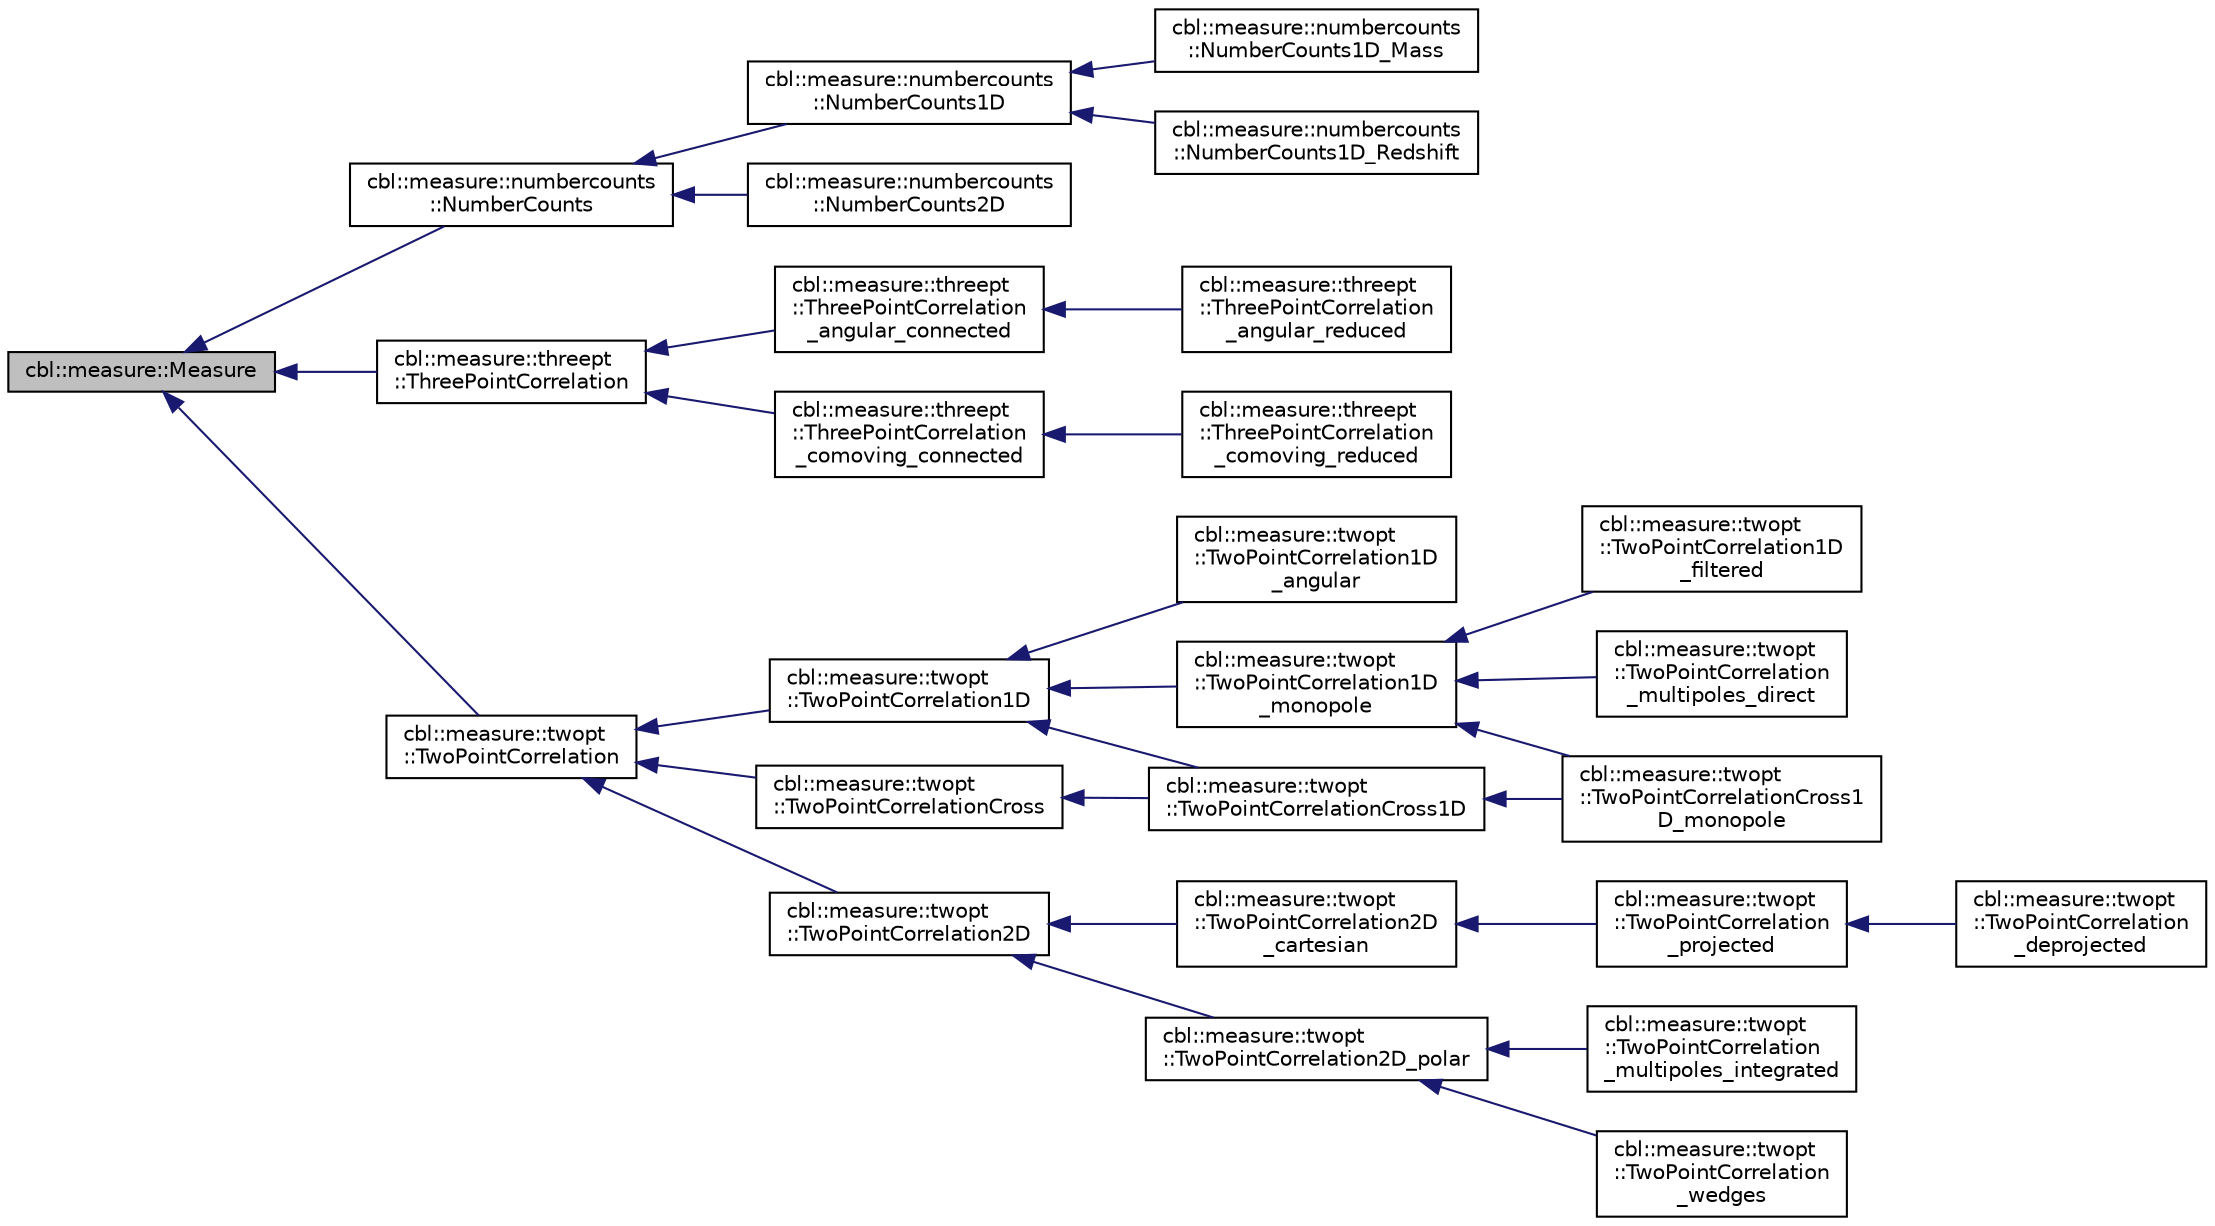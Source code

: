 digraph "cbl::measure::Measure"
{
  edge [fontname="Helvetica",fontsize="10",labelfontname="Helvetica",labelfontsize="10"];
  node [fontname="Helvetica",fontsize="10",shape=record];
  rankdir="LR";
  Node0 [label="cbl::measure::Measure",height=0.2,width=0.4,color="black", fillcolor="grey75", style="filled", fontcolor="black"];
  Node0 -> Node1 [dir="back",color="midnightblue",fontsize="10",style="solid",fontname="Helvetica"];
  Node1 [label="cbl::measure::numbercounts\l::NumberCounts",height=0.2,width=0.4,color="black", fillcolor="white", style="filled",URL="$df/df8/classcbl_1_1measure_1_1numbercounts_1_1NumberCounts.html",tooltip="The class NumberCounts. "];
  Node1 -> Node2 [dir="back",color="midnightblue",fontsize="10",style="solid",fontname="Helvetica"];
  Node2 [label="cbl::measure::numbercounts\l::NumberCounts1D",height=0.2,width=0.4,color="black", fillcolor="white", style="filled",URL="$d4/d5a/classcbl_1_1measure_1_1numbercounts_1_1NumberCounts1D.html",tooltip="The class NumberCounts1D. "];
  Node2 -> Node3 [dir="back",color="midnightblue",fontsize="10",style="solid",fontname="Helvetica"];
  Node3 [label="cbl::measure::numbercounts\l::NumberCounts1D_Mass",height=0.2,width=0.4,color="black", fillcolor="white", style="filled",URL="$d9/d50/classcbl_1_1measure_1_1numbercounts_1_1NumberCounts1D__Mass.html",tooltip="The class NumberCounts1D_Mass. "];
  Node2 -> Node4 [dir="back",color="midnightblue",fontsize="10",style="solid",fontname="Helvetica"];
  Node4 [label="cbl::measure::numbercounts\l::NumberCounts1D_Redshift",height=0.2,width=0.4,color="black", fillcolor="white", style="filled",URL="$d9/d28/classcbl_1_1measure_1_1numbercounts_1_1NumberCounts1D__Redshift.html",tooltip="The class NumberCounts1D_Redshift. "];
  Node1 -> Node5 [dir="back",color="midnightblue",fontsize="10",style="solid",fontname="Helvetica"];
  Node5 [label="cbl::measure::numbercounts\l::NumberCounts2D",height=0.2,width=0.4,color="black", fillcolor="white", style="filled",URL="$d6/de5/classcbl_1_1measure_1_1numbercounts_1_1NumberCounts2D.html",tooltip="The class NumberCounts2D. "];
  Node0 -> Node6 [dir="back",color="midnightblue",fontsize="10",style="solid",fontname="Helvetica"];
  Node6 [label="cbl::measure::threept\l::ThreePointCorrelation",height=0.2,width=0.4,color="black", fillcolor="white", style="filled",URL="$d5/df5/classcbl_1_1measure_1_1threept_1_1ThreePointCorrelation.html",tooltip="The class ThreePointCorrelation. "];
  Node6 -> Node7 [dir="back",color="midnightblue",fontsize="10",style="solid",fontname="Helvetica"];
  Node7 [label="cbl::measure::threept\l::ThreePointCorrelation\l_angular_connected",height=0.2,width=0.4,color="black", fillcolor="white", style="filled",URL="$d9/d1e/classcbl_1_1measure_1_1threept_1_1ThreePointCorrelation__angular__connected.html",tooltip="The class ThreePointCorrelation_angular_connected. "];
  Node7 -> Node8 [dir="back",color="midnightblue",fontsize="10",style="solid",fontname="Helvetica"];
  Node8 [label="cbl::measure::threept\l::ThreePointCorrelation\l_angular_reduced",height=0.2,width=0.4,color="black", fillcolor="white", style="filled",URL="$de/d62/classcbl_1_1measure_1_1threept_1_1ThreePointCorrelation__angular__reduced.html",tooltip="The class ThreePointCorrelation_angular_reduced. "];
  Node6 -> Node9 [dir="back",color="midnightblue",fontsize="10",style="solid",fontname="Helvetica"];
  Node9 [label="cbl::measure::threept\l::ThreePointCorrelation\l_comoving_connected",height=0.2,width=0.4,color="black", fillcolor="white", style="filled",URL="$db/d62/classcbl_1_1measure_1_1threept_1_1ThreePointCorrelation__comoving__connected.html",tooltip="The class ThreePointCorrelation_comoving_connected. "];
  Node9 -> Node10 [dir="back",color="midnightblue",fontsize="10",style="solid",fontname="Helvetica"];
  Node10 [label="cbl::measure::threept\l::ThreePointCorrelation\l_comoving_reduced",height=0.2,width=0.4,color="black", fillcolor="white", style="filled",URL="$dc/d22/classcbl_1_1measure_1_1threept_1_1ThreePointCorrelation__comoving__reduced.html",tooltip="The class ThreePointCorrelation_comoving_reduced. "];
  Node0 -> Node11 [dir="back",color="midnightblue",fontsize="10",style="solid",fontname="Helvetica"];
  Node11 [label="cbl::measure::twopt\l::TwoPointCorrelation",height=0.2,width=0.4,color="black", fillcolor="white", style="filled",URL="$d6/d07/classcbl_1_1measure_1_1twopt_1_1TwoPointCorrelation.html",tooltip="The class TwoPointCorrelation. "];
  Node11 -> Node12 [dir="back",color="midnightblue",fontsize="10",style="solid",fontname="Helvetica"];
  Node12 [label="cbl::measure::twopt\l::TwoPointCorrelation1D",height=0.2,width=0.4,color="black", fillcolor="white", style="filled",URL="$d9/d23/classcbl_1_1measure_1_1twopt_1_1TwoPointCorrelation1D.html",tooltip="The class TwoPointCorrelation1D. "];
  Node12 -> Node13 [dir="back",color="midnightblue",fontsize="10",style="solid",fontname="Helvetica"];
  Node13 [label="cbl::measure::twopt\l::TwoPointCorrelation1D\l_angular",height=0.2,width=0.4,color="black", fillcolor="white", style="filled",URL="$d7/d23/classcbl_1_1measure_1_1twopt_1_1TwoPointCorrelation1D__angular.html",tooltip="The class TwoPointCorrelation1D_angular. "];
  Node12 -> Node14 [dir="back",color="midnightblue",fontsize="10",style="solid",fontname="Helvetica"];
  Node14 [label="cbl::measure::twopt\l::TwoPointCorrelation1D\l_monopole",height=0.2,width=0.4,color="black", fillcolor="white", style="filled",URL="$d3/de8/classcbl_1_1measure_1_1twopt_1_1TwoPointCorrelation1D__monopole.html",tooltip="The class TwoPointCorrelation1D_monopole. "];
  Node14 -> Node15 [dir="back",color="midnightblue",fontsize="10",style="solid",fontname="Helvetica"];
  Node15 [label="cbl::measure::twopt\l::TwoPointCorrelation1D\l_filtered",height=0.2,width=0.4,color="black", fillcolor="white", style="filled",URL="$dd/d4e/classcbl_1_1measure_1_1twopt_1_1TwoPointCorrelation1D__filtered.html",tooltip="The class TwoPointCorrelation1D_filtered. "];
  Node14 -> Node16 [dir="back",color="midnightblue",fontsize="10",style="solid",fontname="Helvetica"];
  Node16 [label="cbl::measure::twopt\l::TwoPointCorrelation\l_multipoles_direct",height=0.2,width=0.4,color="black", fillcolor="white", style="filled",URL="$dd/d4a/classcbl_1_1measure_1_1twopt_1_1TwoPointCorrelation__multipoles__direct.html",tooltip="The class TwoPointCorrelation_multipoles_direct. "];
  Node14 -> Node17 [dir="back",color="midnightblue",fontsize="10",style="solid",fontname="Helvetica"];
  Node17 [label="cbl::measure::twopt\l::TwoPointCorrelationCross1\lD_monopole",height=0.2,width=0.4,color="black", fillcolor="white", style="filled",URL="$d9/ddd/classcbl_1_1measure_1_1twopt_1_1TwoPointCorrelationCross1D__monopole.html",tooltip="The class TwoPointCorrelationCross1D_monopole. "];
  Node12 -> Node18 [dir="back",color="midnightblue",fontsize="10",style="solid",fontname="Helvetica"];
  Node18 [label="cbl::measure::twopt\l::TwoPointCorrelationCross1D",height=0.2,width=0.4,color="black", fillcolor="white", style="filled",URL="$d8/de8/classcbl_1_1measure_1_1twopt_1_1TwoPointCorrelationCross1D.html",tooltip="The class TwoPointCorrelationCross1D. "];
  Node18 -> Node17 [dir="back",color="midnightblue",fontsize="10",style="solid",fontname="Helvetica"];
  Node11 -> Node19 [dir="back",color="midnightblue",fontsize="10",style="solid",fontname="Helvetica"];
  Node19 [label="cbl::measure::twopt\l::TwoPointCorrelation2D",height=0.2,width=0.4,color="black", fillcolor="white", style="filled",URL="$dd/d19/classcbl_1_1measure_1_1twopt_1_1TwoPointCorrelation2D.html",tooltip="The class TwoPointCorrelation2D. "];
  Node19 -> Node20 [dir="back",color="midnightblue",fontsize="10",style="solid",fontname="Helvetica"];
  Node20 [label="cbl::measure::twopt\l::TwoPointCorrelation2D\l_cartesian",height=0.2,width=0.4,color="black", fillcolor="white", style="filled",URL="$d5/d63/classcbl_1_1measure_1_1twopt_1_1TwoPointCorrelation2D__cartesian.html",tooltip="The class TwoPointCorrelation2D_cartesian. "];
  Node20 -> Node21 [dir="back",color="midnightblue",fontsize="10",style="solid",fontname="Helvetica"];
  Node21 [label="cbl::measure::twopt\l::TwoPointCorrelation\l_projected",height=0.2,width=0.4,color="black", fillcolor="white", style="filled",URL="$d4/d5c/classcbl_1_1measure_1_1twopt_1_1TwoPointCorrelation__projected.html",tooltip="The class TwoPointCorrelation_projected. "];
  Node21 -> Node22 [dir="back",color="midnightblue",fontsize="10",style="solid",fontname="Helvetica"];
  Node22 [label="cbl::measure::twopt\l::TwoPointCorrelation\l_deprojected",height=0.2,width=0.4,color="black", fillcolor="white", style="filled",URL="$d4/db3/classcbl_1_1measure_1_1twopt_1_1TwoPointCorrelation__deprojected.html",tooltip="The class TwoPointCorrelation_deprojected. "];
  Node19 -> Node23 [dir="back",color="midnightblue",fontsize="10",style="solid",fontname="Helvetica"];
  Node23 [label="cbl::measure::twopt\l::TwoPointCorrelation2D_polar",height=0.2,width=0.4,color="black", fillcolor="white", style="filled",URL="$d6/dcd/classcbl_1_1measure_1_1twopt_1_1TwoPointCorrelation2D__polar.html",tooltip="The class TwoPointCorrelation2D_polar. "];
  Node23 -> Node24 [dir="back",color="midnightblue",fontsize="10",style="solid",fontname="Helvetica"];
  Node24 [label="cbl::measure::twopt\l::TwoPointCorrelation\l_multipoles_integrated",height=0.2,width=0.4,color="black", fillcolor="white", style="filled",URL="$d9/d87/classcbl_1_1measure_1_1twopt_1_1TwoPointCorrelation__multipoles__integrated.html",tooltip="The class TwoPointCorrelation_multipoles_integrated. "];
  Node23 -> Node25 [dir="back",color="midnightblue",fontsize="10",style="solid",fontname="Helvetica"];
  Node25 [label="cbl::measure::twopt\l::TwoPointCorrelation\l_wedges",height=0.2,width=0.4,color="black", fillcolor="white", style="filled",URL="$db/d48/classcbl_1_1measure_1_1twopt_1_1TwoPointCorrelation__wedges.html",tooltip="The class TwoPointCorrelation_wedges. "];
  Node11 -> Node26 [dir="back",color="midnightblue",fontsize="10",style="solid",fontname="Helvetica"];
  Node26 [label="cbl::measure::twopt\l::TwoPointCorrelationCross",height=0.2,width=0.4,color="black", fillcolor="white", style="filled",URL="$da/d04/classcbl_1_1measure_1_1twopt_1_1TwoPointCorrelationCross.html",tooltip="The class TwoPointCorrelationCross. "];
  Node26 -> Node18 [dir="back",color="midnightblue",fontsize="10",style="solid",fontname="Helvetica"];
}
